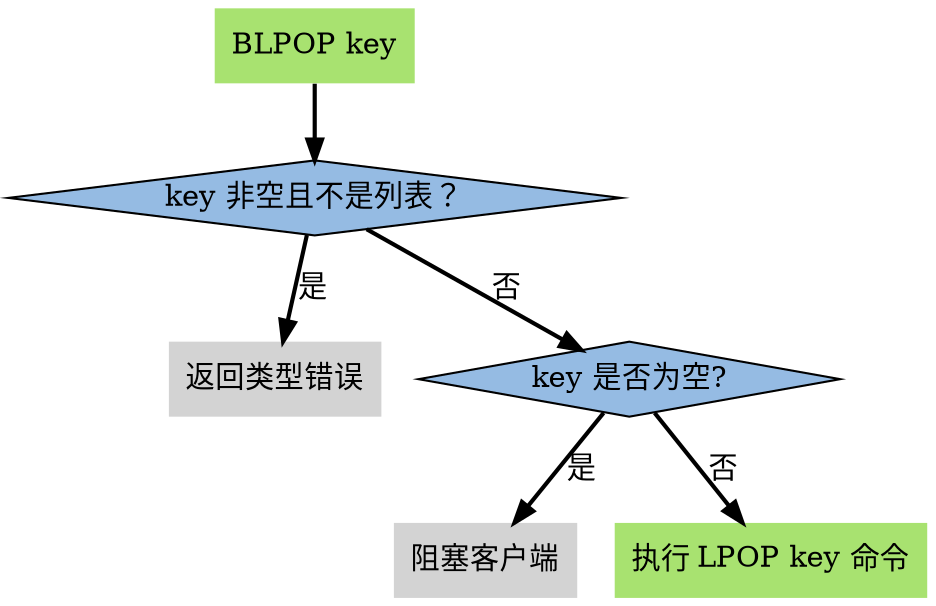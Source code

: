 digraph blpop_decide_block_or_not {

    node [shape=plaintext, style = filled];

    edge [style = bold];

    //

    call_blpop [label = "BLPOP key", fillcolor = "#A8E270"];

    wrong_type_or_not [label = "key 非空且不是列表？", shape = diamond, fillcolor = "#95BBE3"];

    return_wrong_type [label = "返回类型错误"];

    key_empty_or_not [label = "key 是否为空?", shape = diamond, fillcolor = "#95BBE3"];

    block_client [label = "阻塞客户端"];

    lpop [label = "执行 LPOP key 命令", fillcolor = "#A8E270"];

    //

    call_blpop -> wrong_type_or_not;

    wrong_type_or_not -> return_wrong_type [label = "是"];

    wrong_type_or_not -> key_empty_or_not [label = "否"];

    key_empty_or_not -> block_client [label = "是"];

    key_empty_or_not -> lpop [label = "否"];

}
